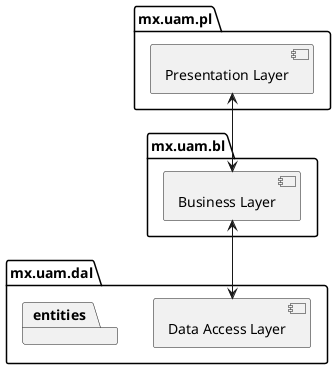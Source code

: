 @startuml "Sistema de 3 capas"
package "mx.uam.dal"{
    component [Data Access Layer] as dal
    package "entities"{
        
    }
}
package "mx.uam.bl"{
    component [Business Layer] as bl
}
package "mx.uam.pl"{
    component [Presentation Layer] as pl
}

pl <--> bl
bl <--> dal
@enduml